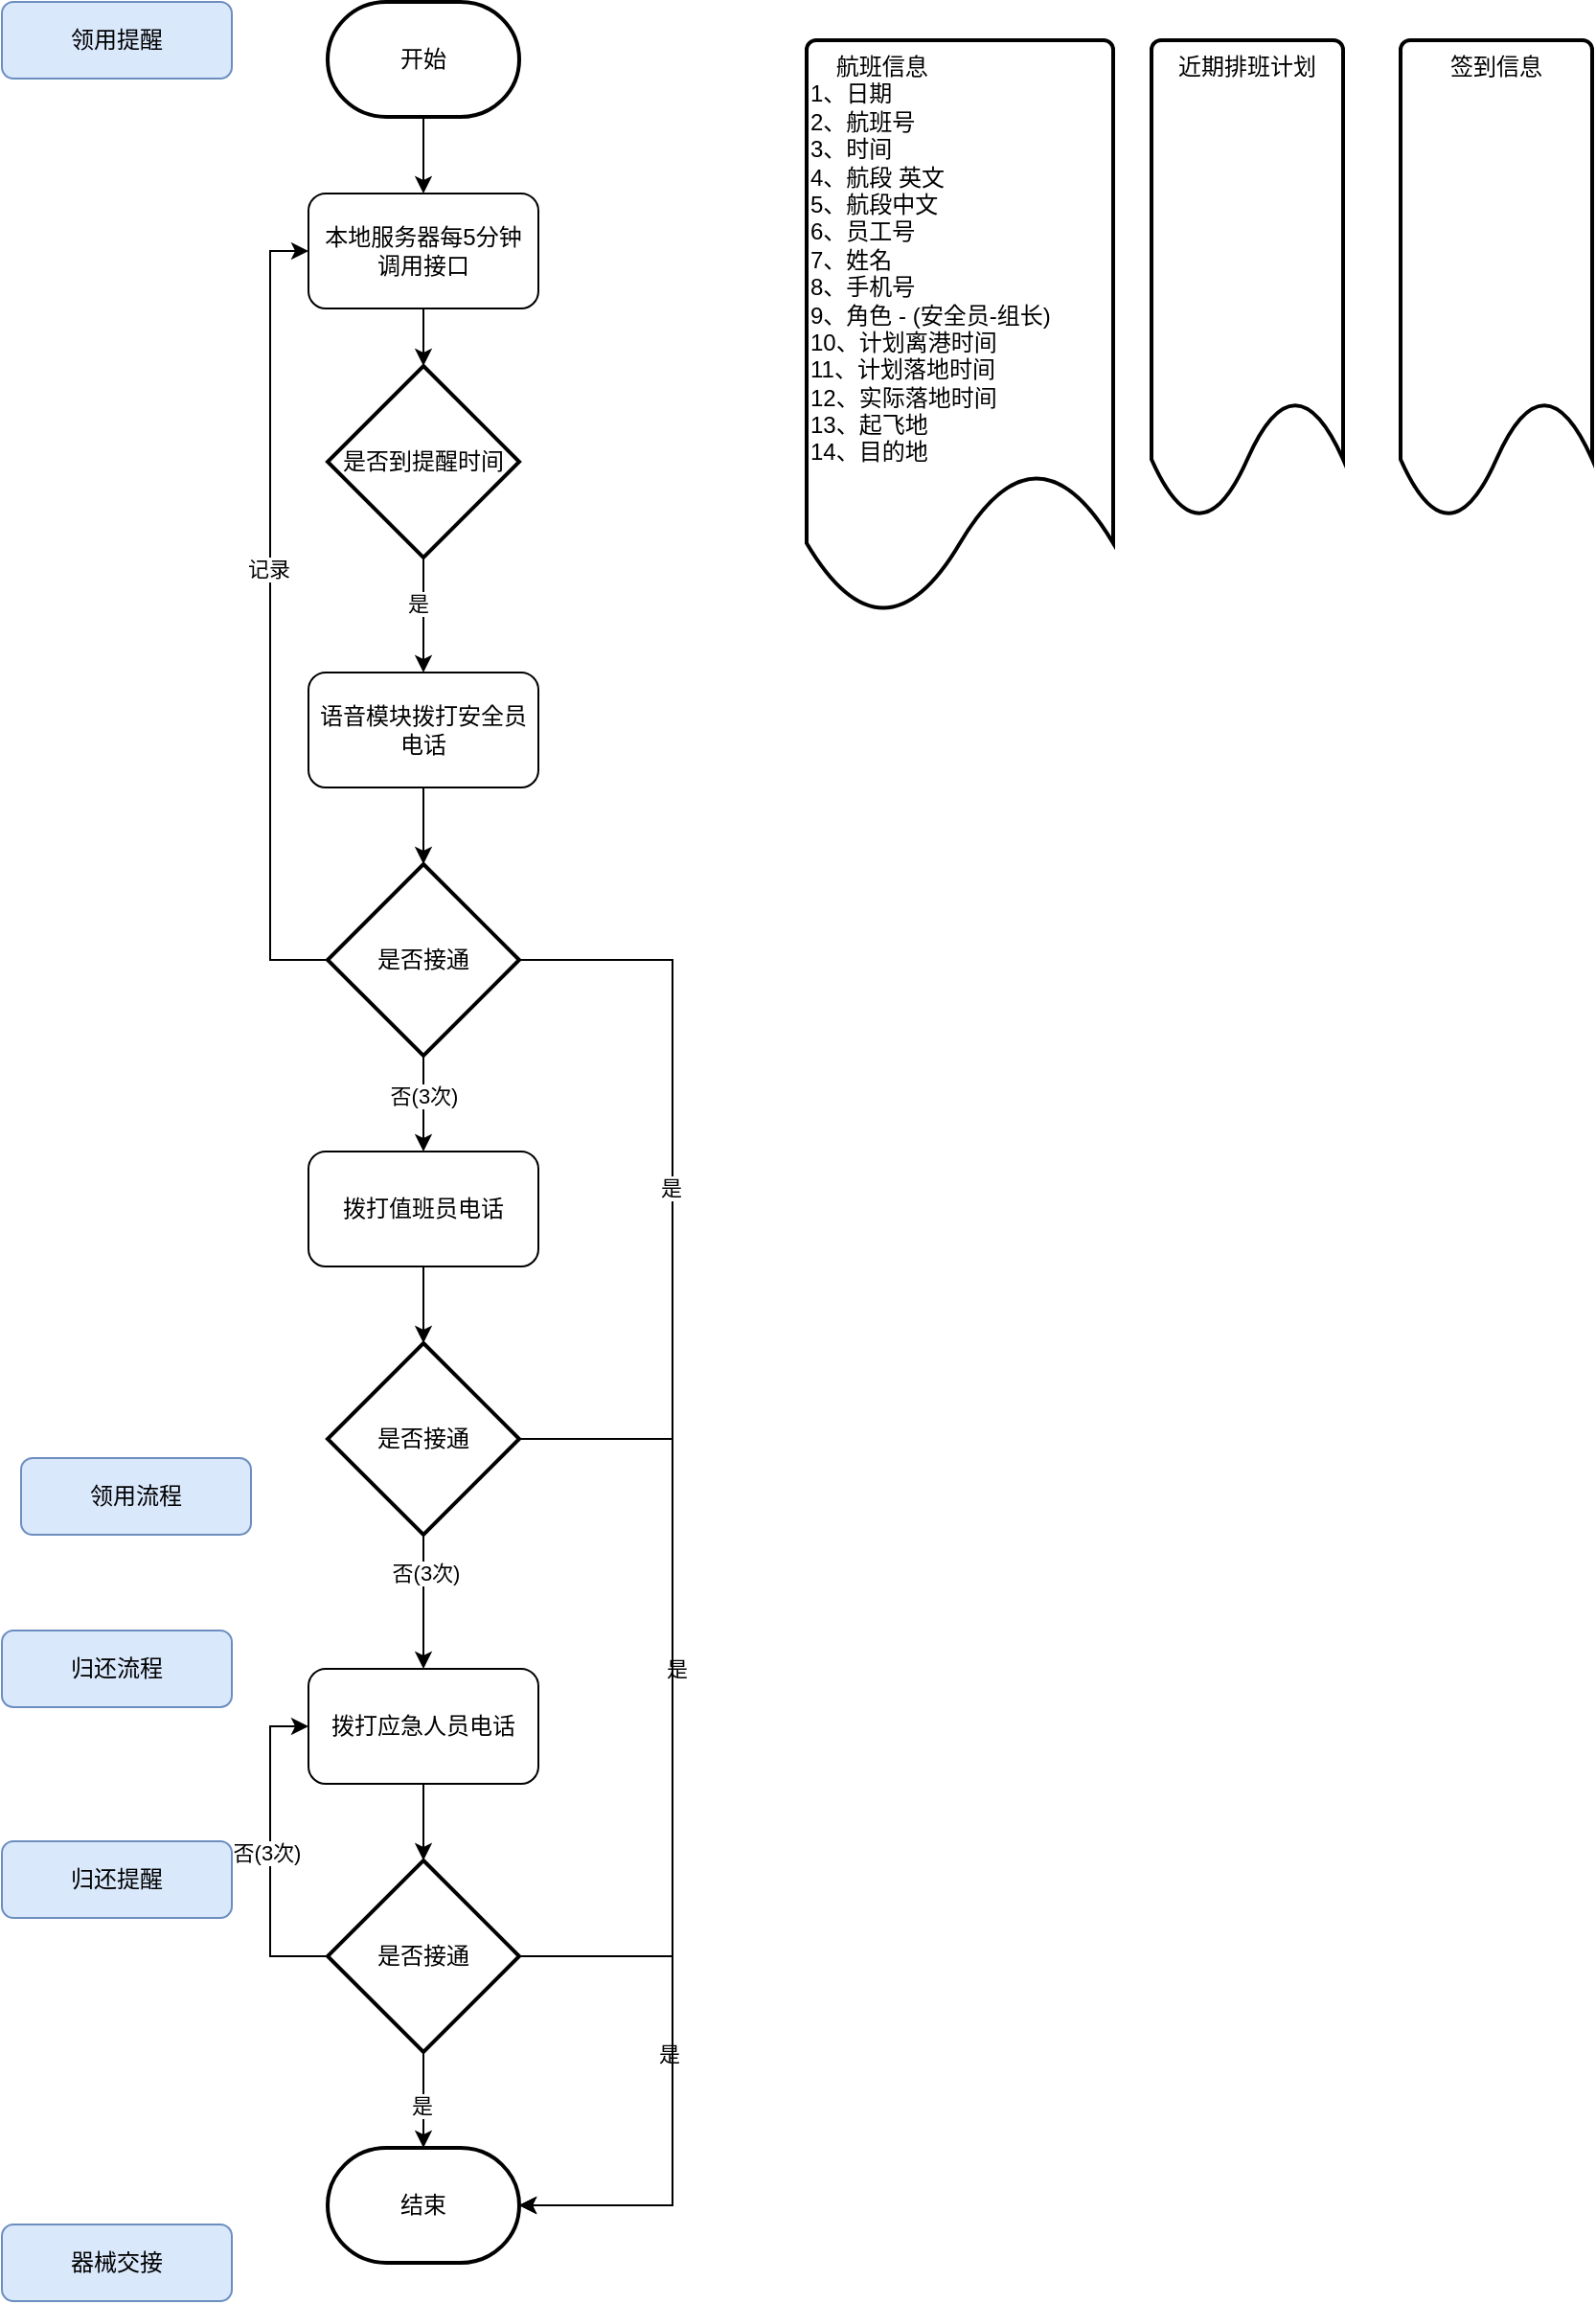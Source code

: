 <mxfile version="22.0.4" type="github">
  <diagram id="C5RBs43oDa-KdzZeNtuy" name="Page-1">
    <mxGraphModel dx="1186" dy="647" grid="1" gridSize="10" guides="1" tooltips="1" connect="1" arrows="1" fold="1" page="1" pageScale="1" pageWidth="827" pageHeight="1169" math="0" shadow="0">
      <root>
        <mxCell id="WIyWlLk6GJQsqaUBKTNV-0" />
        <mxCell id="WIyWlLk6GJQsqaUBKTNV-1" parent="WIyWlLk6GJQsqaUBKTNV-0" />
        <mxCell id="RwmI-evT2SCQZ0IKeee1-17" style="edgeStyle=orthogonalEdgeStyle;rounded=0;orthogonalLoop=1;jettySize=auto;html=1;" edge="1" parent="WIyWlLk6GJQsqaUBKTNV-1" source="RwmI-evT2SCQZ0IKeee1-3" target="RwmI-evT2SCQZ0IKeee1-12">
          <mxGeometry relative="1" as="geometry" />
        </mxCell>
        <mxCell id="RwmI-evT2SCQZ0IKeee1-3" value="开始" style="strokeWidth=2;html=1;shape=mxgraph.flowchart.terminator;whiteSpace=wrap;" vertex="1" parent="WIyWlLk6GJQsqaUBKTNV-1">
          <mxGeometry x="190" y="20" width="100" height="60" as="geometry" />
        </mxCell>
        <mxCell id="RwmI-evT2SCQZ0IKeee1-5" value="领用提醒" style="rounded=1;whiteSpace=wrap;html=1;fontSize=12;glass=0;strokeWidth=1;shadow=0;fillColor=#dae8fc;strokeColor=#6c8ebf;" vertex="1" parent="WIyWlLk6GJQsqaUBKTNV-1">
          <mxGeometry x="20" y="20" width="120" height="40" as="geometry" />
        </mxCell>
        <mxCell id="RwmI-evT2SCQZ0IKeee1-6" value="领用流程" style="rounded=1;whiteSpace=wrap;html=1;fontSize=12;glass=0;strokeWidth=1;shadow=0;fillColor=#dae8fc;strokeColor=#6c8ebf;" vertex="1" parent="WIyWlLk6GJQsqaUBKTNV-1">
          <mxGeometry x="30" y="780" width="120" height="40" as="geometry" />
        </mxCell>
        <mxCell id="RwmI-evT2SCQZ0IKeee1-7" value="归还流程" style="rounded=1;whiteSpace=wrap;html=1;fontSize=12;glass=0;strokeWidth=1;shadow=0;fillColor=#dae8fc;strokeColor=#6c8ebf;" vertex="1" parent="WIyWlLk6GJQsqaUBKTNV-1">
          <mxGeometry x="20" y="870" width="120" height="40" as="geometry" />
        </mxCell>
        <mxCell id="RwmI-evT2SCQZ0IKeee1-8" value="归还提醒" style="rounded=1;whiteSpace=wrap;html=1;fontSize=12;glass=0;strokeWidth=1;shadow=0;fillColor=#dae8fc;strokeColor=#6c8ebf;" vertex="1" parent="WIyWlLk6GJQsqaUBKTNV-1">
          <mxGeometry x="20" y="980" width="120" height="40" as="geometry" />
        </mxCell>
        <mxCell id="RwmI-evT2SCQZ0IKeee1-9" value="器械交接" style="rounded=1;whiteSpace=wrap;html=1;fontSize=12;glass=0;strokeWidth=1;shadow=0;fillColor=#dae8fc;strokeColor=#6c8ebf;" vertex="1" parent="WIyWlLk6GJQsqaUBKTNV-1">
          <mxGeometry x="20" y="1180" width="120" height="40" as="geometry" />
        </mxCell>
        <mxCell id="RwmI-evT2SCQZ0IKeee1-18" value="" style="edgeStyle=orthogonalEdgeStyle;rounded=0;orthogonalLoop=1;jettySize=auto;html=1;" edge="1" parent="WIyWlLk6GJQsqaUBKTNV-1" source="RwmI-evT2SCQZ0IKeee1-12" target="RwmI-evT2SCQZ0IKeee1-15">
          <mxGeometry relative="1" as="geometry" />
        </mxCell>
        <mxCell id="RwmI-evT2SCQZ0IKeee1-12" value="本地服务器每5分钟&lt;br&gt;调用接口" style="rounded=1;whiteSpace=wrap;html=1;" vertex="1" parent="WIyWlLk6GJQsqaUBKTNV-1">
          <mxGeometry x="180" y="120" width="120" height="60" as="geometry" />
        </mxCell>
        <mxCell id="RwmI-evT2SCQZ0IKeee1-13" value="    航班信息&#xa;1、日期&#xa;2、航班号&#xa;3、时间&#xa;4、航段 英文&#xa;5、航段中文&#xa;6、员工号&#xa;7、姓名&#xa;8、手机号&#xa;9、角色 - (安全员-组长)&#xa;10、计划离港时间&#xa;11、计划落地时间&#xa;12、实际落地时间&#xa;13、起飞地&#xa;14、目的地&#xa;&#xa;&#xa;" style="strokeWidth=2;shape=mxgraph.flowchart.document2;size=0.25;align=left;whiteSpace=wrap;labelBackgroundColor=none;labelBorderColor=none;verticalAlign=top;" vertex="1" parent="WIyWlLk6GJQsqaUBKTNV-1">
          <mxGeometry x="440" y="40" width="160" height="300" as="geometry" />
        </mxCell>
        <mxCell id="RwmI-evT2SCQZ0IKeee1-21" value="" style="edgeStyle=orthogonalEdgeStyle;rounded=0;orthogonalLoop=1;jettySize=auto;html=1;" edge="1" parent="WIyWlLk6GJQsqaUBKTNV-1" source="RwmI-evT2SCQZ0IKeee1-14" target="RwmI-evT2SCQZ0IKeee1-20">
          <mxGeometry relative="1" as="geometry" />
        </mxCell>
        <mxCell id="RwmI-evT2SCQZ0IKeee1-14" value="语音模块拨打安全员电话" style="rounded=1;whiteSpace=wrap;html=1;" vertex="1" parent="WIyWlLk6GJQsqaUBKTNV-1">
          <mxGeometry x="180" y="370" width="120" height="60" as="geometry" />
        </mxCell>
        <mxCell id="RwmI-evT2SCQZ0IKeee1-16" style="edgeStyle=orthogonalEdgeStyle;rounded=0;orthogonalLoop=1;jettySize=auto;html=1;entryX=0.5;entryY=0;entryDx=0;entryDy=0;" edge="1" parent="WIyWlLk6GJQsqaUBKTNV-1" source="RwmI-evT2SCQZ0IKeee1-15" target="RwmI-evT2SCQZ0IKeee1-14">
          <mxGeometry relative="1" as="geometry" />
        </mxCell>
        <mxCell id="RwmI-evT2SCQZ0IKeee1-19" value="是" style="edgeLabel;html=1;align=center;verticalAlign=middle;resizable=0;points=[];" vertex="1" connectable="0" parent="RwmI-evT2SCQZ0IKeee1-16">
          <mxGeometry x="-0.2" y="-3" relative="1" as="geometry">
            <mxPoint as="offset" />
          </mxGeometry>
        </mxCell>
        <mxCell id="RwmI-evT2SCQZ0IKeee1-15" value="是否到提醒时间" style="strokeWidth=2;html=1;shape=mxgraph.flowchart.decision;whiteSpace=wrap;" vertex="1" parent="WIyWlLk6GJQsqaUBKTNV-1">
          <mxGeometry x="190" y="210" width="100" height="100" as="geometry" />
        </mxCell>
        <mxCell id="RwmI-evT2SCQZ0IKeee1-22" style="edgeStyle=orthogonalEdgeStyle;rounded=0;orthogonalLoop=1;jettySize=auto;html=1;entryX=0;entryY=0.5;entryDx=0;entryDy=0;" edge="1" parent="WIyWlLk6GJQsqaUBKTNV-1" source="RwmI-evT2SCQZ0IKeee1-20" target="RwmI-evT2SCQZ0IKeee1-12">
          <mxGeometry relative="1" as="geometry">
            <Array as="points">
              <mxPoint x="160" y="520" />
              <mxPoint x="160" y="150" />
            </Array>
          </mxGeometry>
        </mxCell>
        <mxCell id="RwmI-evT2SCQZ0IKeee1-23" value="记录" style="edgeLabel;html=1;align=center;verticalAlign=middle;resizable=0;points=[];" vertex="1" connectable="0" parent="RwmI-evT2SCQZ0IKeee1-22">
          <mxGeometry x="0.114" y="1" relative="1" as="geometry">
            <mxPoint as="offset" />
          </mxGeometry>
        </mxCell>
        <mxCell id="RwmI-evT2SCQZ0IKeee1-37" value="" style="edgeStyle=orthogonalEdgeStyle;rounded=0;orthogonalLoop=1;jettySize=auto;html=1;" edge="1" parent="WIyWlLk6GJQsqaUBKTNV-1" source="RwmI-evT2SCQZ0IKeee1-20" target="RwmI-evT2SCQZ0IKeee1-26">
          <mxGeometry relative="1" as="geometry" />
        </mxCell>
        <mxCell id="RwmI-evT2SCQZ0IKeee1-38" value="否(3次)" style="edgeLabel;html=1;align=center;verticalAlign=middle;resizable=0;points=[];" vertex="1" connectable="0" parent="RwmI-evT2SCQZ0IKeee1-37">
          <mxGeometry x="-0.16" relative="1" as="geometry">
            <mxPoint as="offset" />
          </mxGeometry>
        </mxCell>
        <mxCell id="RwmI-evT2SCQZ0IKeee1-20" value="是否接通" style="strokeWidth=2;html=1;shape=mxgraph.flowchart.decision;whiteSpace=wrap;" vertex="1" parent="WIyWlLk6GJQsqaUBKTNV-1">
          <mxGeometry x="190" y="470" width="100" height="100" as="geometry" />
        </mxCell>
        <mxCell id="RwmI-evT2SCQZ0IKeee1-29" value="" style="edgeStyle=orthogonalEdgeStyle;rounded=0;orthogonalLoop=1;jettySize=auto;html=1;" edge="1" parent="WIyWlLk6GJQsqaUBKTNV-1" source="RwmI-evT2SCQZ0IKeee1-26" target="RwmI-evT2SCQZ0IKeee1-28">
          <mxGeometry relative="1" as="geometry" />
        </mxCell>
        <mxCell id="RwmI-evT2SCQZ0IKeee1-26" value="拨打值班员电话" style="rounded=1;whiteSpace=wrap;html=1;" vertex="1" parent="WIyWlLk6GJQsqaUBKTNV-1">
          <mxGeometry x="180" y="620" width="120" height="60" as="geometry" />
        </mxCell>
        <mxCell id="RwmI-evT2SCQZ0IKeee1-34" value="" style="edgeStyle=orthogonalEdgeStyle;rounded=0;orthogonalLoop=1;jettySize=auto;html=1;" edge="1" parent="WIyWlLk6GJQsqaUBKTNV-1" source="RwmI-evT2SCQZ0IKeee1-28" target="RwmI-evT2SCQZ0IKeee1-30">
          <mxGeometry relative="1" as="geometry" />
        </mxCell>
        <mxCell id="RwmI-evT2SCQZ0IKeee1-35" value="否(3次)" style="edgeLabel;html=1;align=center;verticalAlign=middle;resizable=0;points=[];" vertex="1" connectable="0" parent="RwmI-evT2SCQZ0IKeee1-34">
          <mxGeometry x="-0.45" y="1" relative="1" as="geometry">
            <mxPoint as="offset" />
          </mxGeometry>
        </mxCell>
        <mxCell id="RwmI-evT2SCQZ0IKeee1-54" style="edgeStyle=orthogonalEdgeStyle;rounded=0;orthogonalLoop=1;jettySize=auto;html=1;entryX=1;entryY=0.5;entryDx=0;entryDy=0;entryPerimeter=0;" edge="1" parent="WIyWlLk6GJQsqaUBKTNV-1" source="RwmI-evT2SCQZ0IKeee1-28" target="RwmI-evT2SCQZ0IKeee1-49">
          <mxGeometry relative="1" as="geometry">
            <mxPoint x="370" y="1050" as="targetPoint" />
            <Array as="points">
              <mxPoint x="370" y="770" />
              <mxPoint x="370" y="1170" />
            </Array>
          </mxGeometry>
        </mxCell>
        <mxCell id="RwmI-evT2SCQZ0IKeee1-55" value="是" style="edgeLabel;html=1;align=center;verticalAlign=middle;resizable=0;points=[];" vertex="1" connectable="0" parent="RwmI-evT2SCQZ0IKeee1-54">
          <mxGeometry x="-0.286" y="2" relative="1" as="geometry">
            <mxPoint as="offset" />
          </mxGeometry>
        </mxCell>
        <mxCell id="RwmI-evT2SCQZ0IKeee1-28" value="是否接通" style="strokeWidth=2;html=1;shape=mxgraph.flowchart.decision;whiteSpace=wrap;" vertex="1" parent="WIyWlLk6GJQsqaUBKTNV-1">
          <mxGeometry x="190" y="720" width="100" height="100" as="geometry" />
        </mxCell>
        <mxCell id="RwmI-evT2SCQZ0IKeee1-48" value="" style="edgeStyle=orthogonalEdgeStyle;rounded=0;orthogonalLoop=1;jettySize=auto;html=1;" edge="1" parent="WIyWlLk6GJQsqaUBKTNV-1" source="RwmI-evT2SCQZ0IKeee1-30" target="RwmI-evT2SCQZ0IKeee1-44">
          <mxGeometry relative="1" as="geometry" />
        </mxCell>
        <mxCell id="RwmI-evT2SCQZ0IKeee1-30" value="拨打应急人员电话" style="rounded=1;whiteSpace=wrap;html=1;" vertex="1" parent="WIyWlLk6GJQsqaUBKTNV-1">
          <mxGeometry x="180" y="890" width="120" height="60" as="geometry" />
        </mxCell>
        <mxCell id="RwmI-evT2SCQZ0IKeee1-45" style="edgeStyle=orthogonalEdgeStyle;rounded=0;orthogonalLoop=1;jettySize=auto;html=1;entryX=0;entryY=0.5;entryDx=0;entryDy=0;exitX=0;exitY=0.5;exitDx=0;exitDy=0;exitPerimeter=0;" edge="1" parent="WIyWlLk6GJQsqaUBKTNV-1" source="RwmI-evT2SCQZ0IKeee1-44" target="RwmI-evT2SCQZ0IKeee1-30">
          <mxGeometry relative="1" as="geometry">
            <mxPoint x="180" y="1040" as="sourcePoint" />
          </mxGeometry>
        </mxCell>
        <mxCell id="RwmI-evT2SCQZ0IKeee1-46" value="否(3次)" style="edgeLabel;html=1;align=center;verticalAlign=middle;resizable=0;points=[];" vertex="1" connectable="0" parent="RwmI-evT2SCQZ0IKeee1-45">
          <mxGeometry x="-0.012" y="2" relative="1" as="geometry">
            <mxPoint as="offset" />
          </mxGeometry>
        </mxCell>
        <mxCell id="RwmI-evT2SCQZ0IKeee1-50" value="" style="edgeStyle=orthogonalEdgeStyle;rounded=0;orthogonalLoop=1;jettySize=auto;html=1;" edge="1" parent="WIyWlLk6GJQsqaUBKTNV-1" source="RwmI-evT2SCQZ0IKeee1-44" target="RwmI-evT2SCQZ0IKeee1-49">
          <mxGeometry relative="1" as="geometry" />
        </mxCell>
        <mxCell id="RwmI-evT2SCQZ0IKeee1-51" value="是" style="edgeLabel;html=1;align=center;verticalAlign=middle;resizable=0;points=[];" vertex="1" connectable="0" parent="RwmI-evT2SCQZ0IKeee1-50">
          <mxGeometry x="0.12" y="-1" relative="1" as="geometry">
            <mxPoint as="offset" />
          </mxGeometry>
        </mxCell>
        <mxCell id="RwmI-evT2SCQZ0IKeee1-44" value="是否接通" style="strokeWidth=2;html=1;shape=mxgraph.flowchart.decision;whiteSpace=wrap;" vertex="1" parent="WIyWlLk6GJQsqaUBKTNV-1">
          <mxGeometry x="190" y="990" width="100" height="100" as="geometry" />
        </mxCell>
        <mxCell id="RwmI-evT2SCQZ0IKeee1-49" value="结束" style="strokeWidth=2;html=1;shape=mxgraph.flowchart.terminator;whiteSpace=wrap;" vertex="1" parent="WIyWlLk6GJQsqaUBKTNV-1">
          <mxGeometry x="190" y="1140" width="100" height="60" as="geometry" />
        </mxCell>
        <mxCell id="RwmI-evT2SCQZ0IKeee1-52" style="edgeStyle=orthogonalEdgeStyle;rounded=0;orthogonalLoop=1;jettySize=auto;html=1;entryX=1;entryY=0.5;entryDx=0;entryDy=0;entryPerimeter=0;" edge="1" parent="WIyWlLk6GJQsqaUBKTNV-1" source="RwmI-evT2SCQZ0IKeee1-44" target="RwmI-evT2SCQZ0IKeee1-49">
          <mxGeometry relative="1" as="geometry">
            <Array as="points">
              <mxPoint x="370" y="1040" />
              <mxPoint x="370" y="1170" />
            </Array>
          </mxGeometry>
        </mxCell>
        <mxCell id="RwmI-evT2SCQZ0IKeee1-53" value="是" style="edgeLabel;html=1;align=center;verticalAlign=middle;resizable=0;points=[];" vertex="1" connectable="0" parent="RwmI-evT2SCQZ0IKeee1-52">
          <mxGeometry x="-0.097" y="-2" relative="1" as="geometry">
            <mxPoint as="offset" />
          </mxGeometry>
        </mxCell>
        <mxCell id="RwmI-evT2SCQZ0IKeee1-56" style="edgeStyle=orthogonalEdgeStyle;rounded=0;orthogonalLoop=1;jettySize=auto;html=1;entryX=1;entryY=0.5;entryDx=0;entryDy=0;entryPerimeter=0;" edge="1" parent="WIyWlLk6GJQsqaUBKTNV-1" source="RwmI-evT2SCQZ0IKeee1-20" target="RwmI-evT2SCQZ0IKeee1-49">
          <mxGeometry relative="1" as="geometry">
            <Array as="points">
              <mxPoint x="370" y="520" />
              <mxPoint x="370" y="1170" />
            </Array>
          </mxGeometry>
        </mxCell>
        <mxCell id="RwmI-evT2SCQZ0IKeee1-57" value="是" style="edgeLabel;html=1;align=center;verticalAlign=middle;resizable=0;points=[];" vertex="1" connectable="0" parent="RwmI-evT2SCQZ0IKeee1-56">
          <mxGeometry x="-0.509" y="-1" relative="1" as="geometry">
            <mxPoint as="offset" />
          </mxGeometry>
        </mxCell>
        <mxCell id="RwmI-evT2SCQZ0IKeee1-58" value="近期排班计划" style="strokeWidth=2;html=1;shape=mxgraph.flowchart.document2;whiteSpace=wrap;size=0.25;verticalAlign=top;" vertex="1" parent="WIyWlLk6GJQsqaUBKTNV-1">
          <mxGeometry x="620" y="40" width="100" height="250" as="geometry" />
        </mxCell>
        <mxCell id="RwmI-evT2SCQZ0IKeee1-59" value="签到信息" style="strokeWidth=2;html=1;shape=mxgraph.flowchart.document2;whiteSpace=wrap;size=0.25;verticalAlign=top;" vertex="1" parent="WIyWlLk6GJQsqaUBKTNV-1">
          <mxGeometry x="750" y="40" width="100" height="250" as="geometry" />
        </mxCell>
      </root>
    </mxGraphModel>
  </diagram>
</mxfile>
